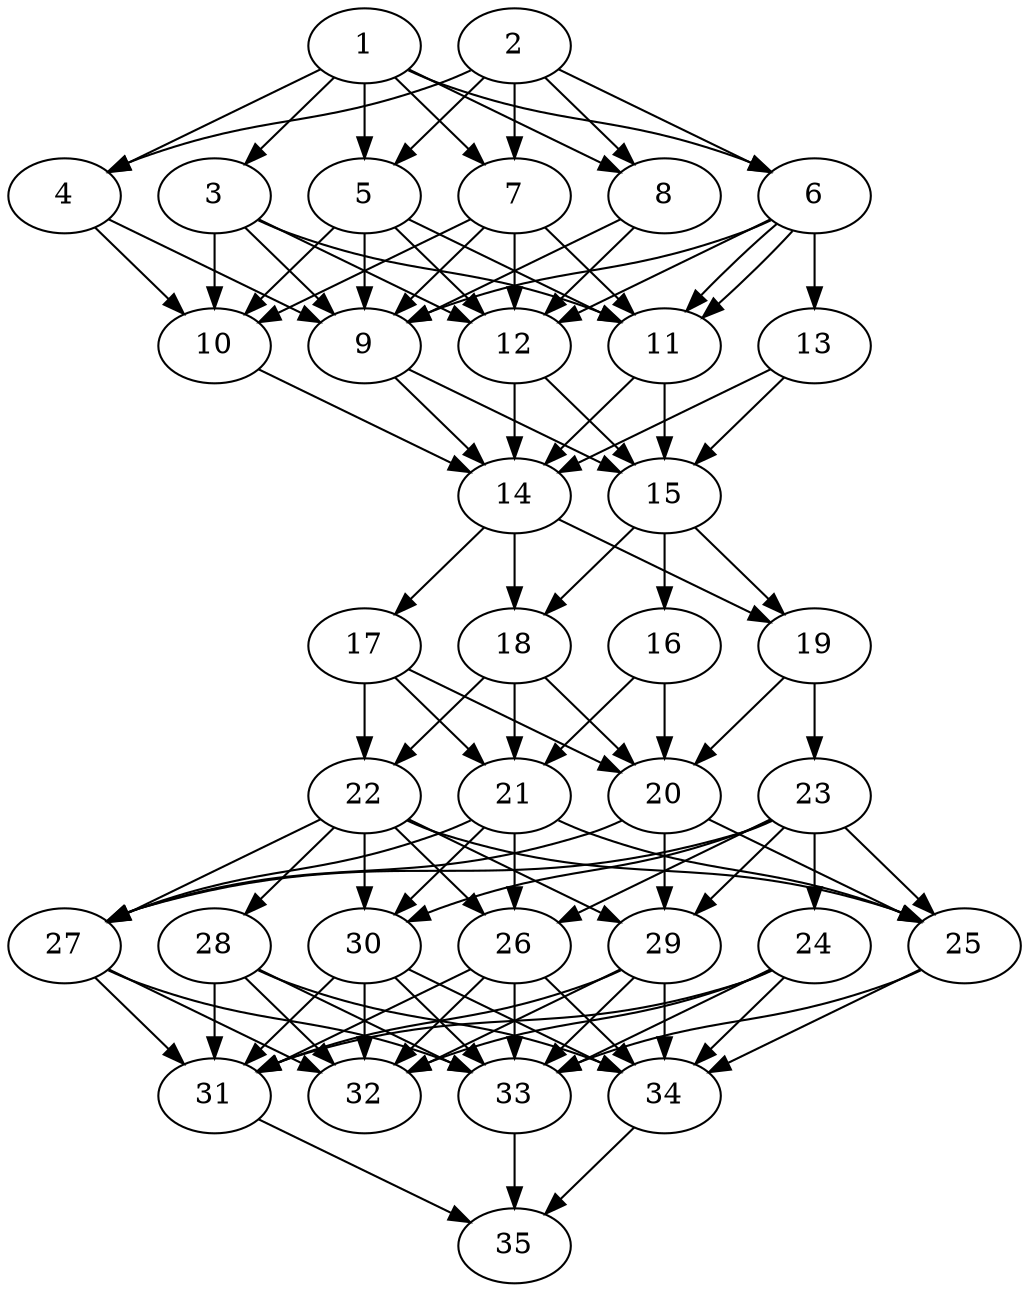 // DAG automatically generated by daggen at Thu Oct  3 14:05:36 2019
// ./daggen --dot -n 35 --ccr 0.3 --fat 0.5 --regular 0.5 --density 0.9 --mindata 5242880 --maxdata 52428800 
digraph G {
  1 [size="77277867", alpha="0.20", expect_size="23183360"] 
  1 -> 3 [size ="23183360"]
  1 -> 4 [size ="23183360"]
  1 -> 5 [size ="23183360"]
  1 -> 6 [size ="23183360"]
  1 -> 7 [size ="23183360"]
  1 -> 8 [size ="23183360"]
  2 [size="158825813", alpha="0.03", expect_size="47647744"] 
  2 -> 4 [size ="47647744"]
  2 -> 5 [size ="47647744"]
  2 -> 6 [size ="47647744"]
  2 -> 7 [size ="47647744"]
  2 -> 8 [size ="47647744"]
  3 [size="25811627", alpha="0.15", expect_size="7743488"] 
  3 -> 9 [size ="7743488"]
  3 -> 10 [size ="7743488"]
  3 -> 11 [size ="7743488"]
  3 -> 12 [size ="7743488"]
  4 [size="89999360", alpha="0.18", expect_size="26999808"] 
  4 -> 9 [size ="26999808"]
  4 -> 10 [size ="26999808"]
  5 [size="153603413", alpha="0.10", expect_size="46081024"] 
  5 -> 9 [size ="46081024"]
  5 -> 10 [size ="46081024"]
  5 -> 11 [size ="46081024"]
  5 -> 12 [size ="46081024"]
  6 [size="105291093", alpha="0.10", expect_size="31587328"] 
  6 -> 9 [size ="31587328"]
  6 -> 11 [size ="31587328"]
  6 -> 11 [size ="31587328"]
  6 -> 12 [size ="31587328"]
  6 -> 13 [size ="31587328"]
  7 [size="142445227", alpha="0.12", expect_size="42733568"] 
  7 -> 9 [size ="42733568"]
  7 -> 10 [size ="42733568"]
  7 -> 11 [size ="42733568"]
  7 -> 12 [size ="42733568"]
  8 [size="119418880", alpha="0.10", expect_size="35825664"] 
  8 -> 9 [size ="35825664"]
  8 -> 12 [size ="35825664"]
  9 [size="62607360", alpha="0.17", expect_size="18782208"] 
  9 -> 14 [size ="18782208"]
  9 -> 15 [size ="18782208"]
  10 [size="126887253", alpha="0.04", expect_size="38066176"] 
  10 -> 14 [size ="38066176"]
  11 [size="87132160", alpha="0.14", expect_size="26139648"] 
  11 -> 14 [size ="26139648"]
  11 -> 15 [size ="26139648"]
  12 [size="86517760", alpha="0.19", expect_size="25955328"] 
  12 -> 14 [size ="25955328"]
  12 -> 15 [size ="25955328"]
  13 [size="111534080", alpha="0.13", expect_size="33460224"] 
  13 -> 14 [size ="33460224"]
  13 -> 15 [size ="33460224"]
  14 [size="73632427", alpha="0.05", expect_size="22089728"] 
  14 -> 17 [size ="22089728"]
  14 -> 18 [size ="22089728"]
  14 -> 19 [size ="22089728"]
  15 [size="59849387", alpha="0.09", expect_size="17954816"] 
  15 -> 16 [size ="17954816"]
  15 -> 18 [size ="17954816"]
  15 -> 19 [size ="17954816"]
  16 [size="136079360", alpha="0.04", expect_size="40823808"] 
  16 -> 20 [size ="40823808"]
  16 -> 21 [size ="40823808"]
  17 [size="58746880", alpha="0.19", expect_size="17624064"] 
  17 -> 20 [size ="17624064"]
  17 -> 21 [size ="17624064"]
  17 -> 22 [size ="17624064"]
  18 [size="150490453", alpha="0.14", expect_size="45147136"] 
  18 -> 20 [size ="45147136"]
  18 -> 21 [size ="45147136"]
  18 -> 22 [size ="45147136"]
  19 [size="69133653", alpha="0.11", expect_size="20740096"] 
  19 -> 20 [size ="20740096"]
  19 -> 23 [size ="20740096"]
  20 [size="42257067", alpha="0.07", expect_size="12677120"] 
  20 -> 25 [size ="12677120"]
  20 -> 27 [size ="12677120"]
  20 -> 29 [size ="12677120"]
  21 [size="73864533", alpha="0.11", expect_size="22159360"] 
  21 -> 25 [size ="22159360"]
  21 -> 26 [size ="22159360"]
  21 -> 27 [size ="22159360"]
  21 -> 30 [size ="22159360"]
  22 [size="23971840", alpha="0.12", expect_size="7191552"] 
  22 -> 25 [size ="7191552"]
  22 -> 26 [size ="7191552"]
  22 -> 27 [size ="7191552"]
  22 -> 28 [size ="7191552"]
  22 -> 29 [size ="7191552"]
  22 -> 30 [size ="7191552"]
  23 [size="170724693", alpha="0.15", expect_size="51217408"] 
  23 -> 24 [size ="51217408"]
  23 -> 25 [size ="51217408"]
  23 -> 26 [size ="51217408"]
  23 -> 27 [size ="51217408"]
  23 -> 29 [size ="51217408"]
  23 -> 30 [size ="51217408"]
  24 [size="114793813", alpha="0.07", expect_size="34438144"] 
  24 -> 31 [size ="34438144"]
  24 -> 32 [size ="34438144"]
  24 -> 33 [size ="34438144"]
  24 -> 34 [size ="34438144"]
  25 [size="154217813", alpha="0.16", expect_size="46265344"] 
  25 -> 33 [size ="46265344"]
  25 -> 34 [size ="46265344"]
  26 [size="66877440", alpha="0.17", expect_size="20063232"] 
  26 -> 31 [size ="20063232"]
  26 -> 32 [size ="20063232"]
  26 -> 33 [size ="20063232"]
  26 -> 34 [size ="20063232"]
  27 [size="101744640", alpha="0.13", expect_size="30523392"] 
  27 -> 31 [size ="30523392"]
  27 -> 32 [size ="30523392"]
  27 -> 33 [size ="30523392"]
  28 [size="95532373", alpha="0.02", expect_size="28659712"] 
  28 -> 31 [size ="28659712"]
  28 -> 32 [size ="28659712"]
  28 -> 33 [size ="28659712"]
  28 -> 34 [size ="28659712"]
  29 [size="52155733", alpha="0.17", expect_size="15646720"] 
  29 -> 31 [size ="15646720"]
  29 -> 32 [size ="15646720"]
  29 -> 33 [size ="15646720"]
  29 -> 34 [size ="15646720"]
  30 [size="140547413", alpha="0.06", expect_size="42164224"] 
  30 -> 31 [size ="42164224"]
  30 -> 32 [size ="42164224"]
  30 -> 33 [size ="42164224"]
  30 -> 34 [size ="42164224"]
  31 [size="40325120", alpha="0.04", expect_size="12097536"] 
  31 -> 35 [size ="12097536"]
  32 [size="125863253", alpha="0.10", expect_size="37758976"] 
  33 [size="66648747", alpha="0.08", expect_size="19994624"] 
  33 -> 35 [size ="19994624"]
  34 [size="28313600", alpha="0.14", expect_size="8494080"] 
  34 -> 35 [size ="8494080"]
  35 [size="83377493", alpha="0.05", expect_size="25013248"] 
}
